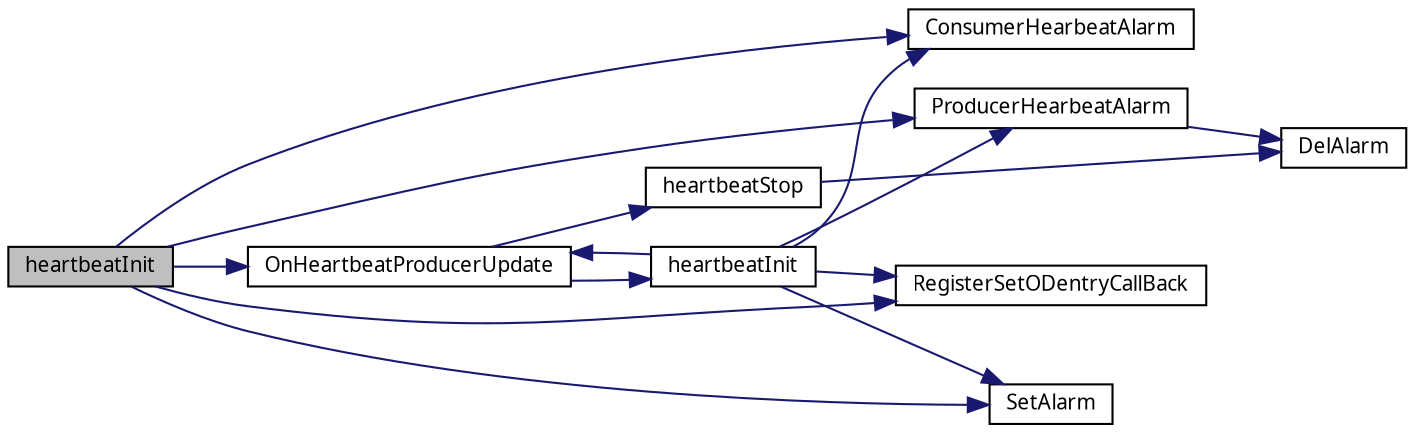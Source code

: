 digraph G
{
  edge [fontname="FreeSans.ttf",fontsize=10,labelfontname="FreeSans.ttf",labelfontsize=10];
  node [fontname="FreeSans.ttf",fontsize=10,shape=record];
  rankdir=LR;
  Node1 [label="heartbeatInit",height=0.2,width=0.4,color="black", fillcolor="grey75", style="filled" fontcolor="black"];
  Node1 -> Node2 [color="midnightblue",fontsize=10,style="solid",fontname="FreeSans.ttf"];
  Node2 [label="ConsumerHearbeatAlarm",height=0.2,width=0.4,color="black", fillcolor="white", style="filled",URL="$lifegrd_8c.html#e3cd4656f5b2a37d4b8d364293538198"];
  Node1 -> Node3 [color="midnightblue",fontsize=10,style="solid",fontname="FreeSans.ttf"];
  Node3 [label="OnHeartbeatProducerUpdate",height=0.2,width=0.4,color="black", fillcolor="white", style="filled",URL="$lifegrd_8c.html#098c81fb9326fb2c7b43e88a55ce1368"];
  Node3 -> Node4 [color="midnightblue",fontsize=10,style="solid",fontname="FreeSans.ttf"];
  Node4 [label="heartbeatInit",height=0.2,width=0.4,color="black", fillcolor="white", style="filled",URL="$lifegrd_8c.html#8896f6846e4d020390f6953f3d98aa21"];
  Node4 -> Node2 [color="midnightblue",fontsize=10,style="solid",fontname="FreeSans.ttf"];
  Node4 -> Node3 [color="midnightblue",fontsize=10,style="solid",fontname="FreeSans.ttf"];
  Node4 -> Node5 [color="midnightblue",fontsize=10,style="solid",fontname="FreeSans.ttf"];
  Node5 [label="ProducerHearbeatAlarm",height=0.2,width=0.4,color="black", fillcolor="white", style="filled",URL="$lifegrd_8c.html#626b7d9e527a898682d9122f91454de9"];
  Node5 -> Node6 [color="midnightblue",fontsize=10,style="solid",fontname="FreeSans.ttf"];
  Node6 [label="DelAlarm",height=0.2,width=0.4,color="black", fillcolor="white", style="filled",URL="$timer_8c.html#991b3cfaac2f201b14d5530f75985c21"];
  Node4 -> Node7 [color="midnightblue",fontsize=10,style="solid",fontname="FreeSans.ttf"];
  Node7 [label="RegisterSetODentryCallBack",height=0.2,width=0.4,color="black", fillcolor="white", style="filled",URL="$objacces_8c.html#514e7b9c13835a86446b1cd38fa34049"];
  Node4 -> Node8 [color="midnightblue",fontsize=10,style="solid",fontname="FreeSans.ttf"];
  Node8 [label="SetAlarm",height=0.2,width=0.4,color="black", fillcolor="white", style="filled",URL="$timer_8c.html#11c2616d78f06ed9144ef662f757b128"];
  Node3 -> Node9 [color="midnightblue",fontsize=10,style="solid",fontname="FreeSans.ttf"];
  Node9 [label="heartbeatStop",height=0.2,width=0.4,color="black", fillcolor="white", style="filled",URL="$lifegrd_8c.html#1b73047269c2a02065e12af18c6053c7"];
  Node9 -> Node6 [color="midnightblue",fontsize=10,style="solid",fontname="FreeSans.ttf"];
  Node1 -> Node5 [color="midnightblue",fontsize=10,style="solid",fontname="FreeSans.ttf"];
  Node1 -> Node7 [color="midnightblue",fontsize=10,style="solid",fontname="FreeSans.ttf"];
  Node1 -> Node8 [color="midnightblue",fontsize=10,style="solid",fontname="FreeSans.ttf"];
}
